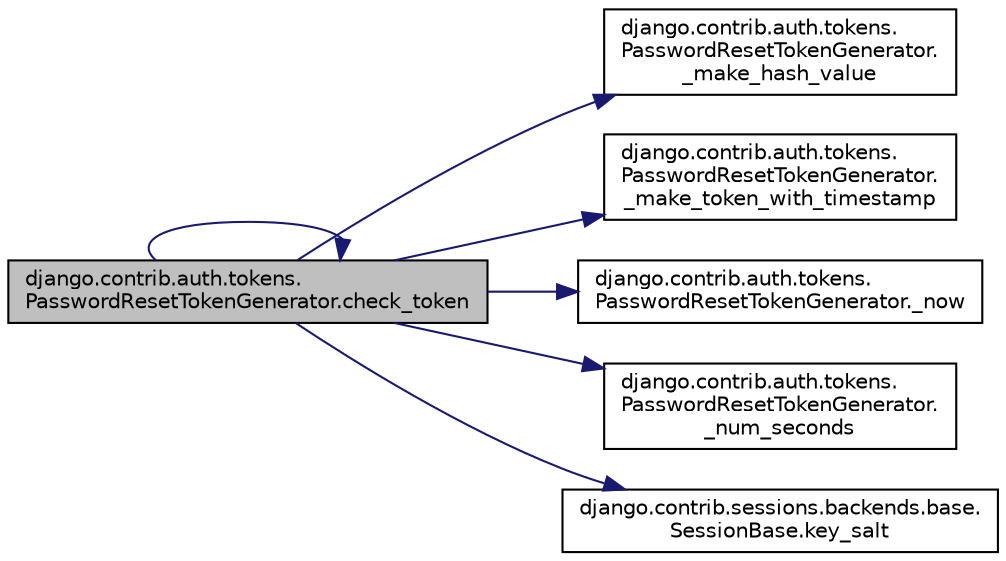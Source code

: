 digraph "django.contrib.auth.tokens.PasswordResetTokenGenerator.check_token"
{
 // LATEX_PDF_SIZE
  edge [fontname="Helvetica",fontsize="10",labelfontname="Helvetica",labelfontsize="10"];
  node [fontname="Helvetica",fontsize="10",shape=record];
  rankdir="LR";
  Node1 [label="django.contrib.auth.tokens.\lPasswordResetTokenGenerator.check_token",height=0.2,width=0.4,color="black", fillcolor="grey75", style="filled", fontcolor="black",tooltip=" "];
  Node1 -> Node2 [color="midnightblue",fontsize="10",style="solid",fontname="Helvetica"];
  Node2 [label="django.contrib.auth.tokens.\lPasswordResetTokenGenerator.\l_make_hash_value",height=0.2,width=0.4,color="black", fillcolor="white", style="filled",URL="$d5/d04/classdjango_1_1contrib_1_1auth_1_1tokens_1_1_password_reset_token_generator.html#a1da82c21d44a160304161465a30ce714",tooltip=" "];
  Node1 -> Node3 [color="midnightblue",fontsize="10",style="solid",fontname="Helvetica"];
  Node3 [label="django.contrib.auth.tokens.\lPasswordResetTokenGenerator.\l_make_token_with_timestamp",height=0.2,width=0.4,color="black", fillcolor="white", style="filled",URL="$d5/d04/classdjango_1_1contrib_1_1auth_1_1tokens_1_1_password_reset_token_generator.html#a05f00c34b024ce8944dc52ad9eea8ef4",tooltip=" "];
  Node1 -> Node4 [color="midnightblue",fontsize="10",style="solid",fontname="Helvetica"];
  Node4 [label="django.contrib.auth.tokens.\lPasswordResetTokenGenerator._now",height=0.2,width=0.4,color="black", fillcolor="white", style="filled",URL="$d5/d04/classdjango_1_1contrib_1_1auth_1_1tokens_1_1_password_reset_token_generator.html#a193bde77b21acf21a5288aedbd982936",tooltip=" "];
  Node1 -> Node5 [color="midnightblue",fontsize="10",style="solid",fontname="Helvetica"];
  Node5 [label="django.contrib.auth.tokens.\lPasswordResetTokenGenerator.\l_num_seconds",height=0.2,width=0.4,color="black", fillcolor="white", style="filled",URL="$d5/d04/classdjango_1_1contrib_1_1auth_1_1tokens_1_1_password_reset_token_generator.html#a92fb8e131f5e5d23dba1177edc8a7946",tooltip=" "];
  Node1 -> Node1 [color="midnightblue",fontsize="10",style="solid",fontname="Helvetica"];
  Node1 -> Node6 [color="midnightblue",fontsize="10",style="solid",fontname="Helvetica"];
  Node6 [label="django.contrib.sessions.backends.base.\lSessionBase.key_salt",height=0.2,width=0.4,color="black", fillcolor="white", style="filled",URL="$d1/d6e/classdjango_1_1contrib_1_1sessions_1_1backends_1_1base_1_1_session_base.html#aa9300c6878cb6b158272a2fe6afe7358",tooltip=" "];
}
